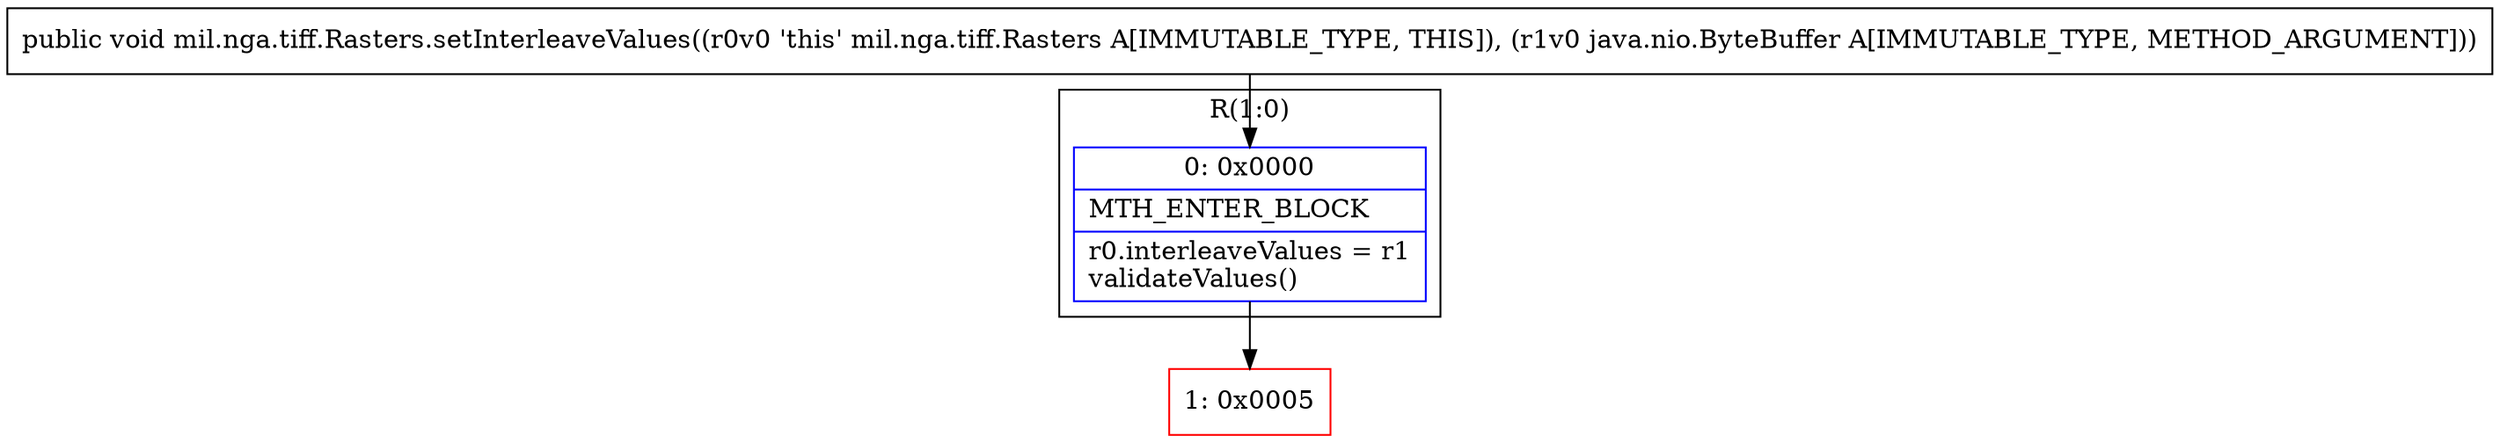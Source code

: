 digraph "CFG formil.nga.tiff.Rasters.setInterleaveValues(Ljava\/nio\/ByteBuffer;)V" {
subgraph cluster_Region_1025565974 {
label = "R(1:0)";
node [shape=record,color=blue];
Node_0 [shape=record,label="{0\:\ 0x0000|MTH_ENTER_BLOCK\l|r0.interleaveValues = r1\lvalidateValues()\l}"];
}
Node_1 [shape=record,color=red,label="{1\:\ 0x0005}"];
MethodNode[shape=record,label="{public void mil.nga.tiff.Rasters.setInterleaveValues((r0v0 'this' mil.nga.tiff.Rasters A[IMMUTABLE_TYPE, THIS]), (r1v0 java.nio.ByteBuffer A[IMMUTABLE_TYPE, METHOD_ARGUMENT])) }"];
MethodNode -> Node_0;
Node_0 -> Node_1;
}


